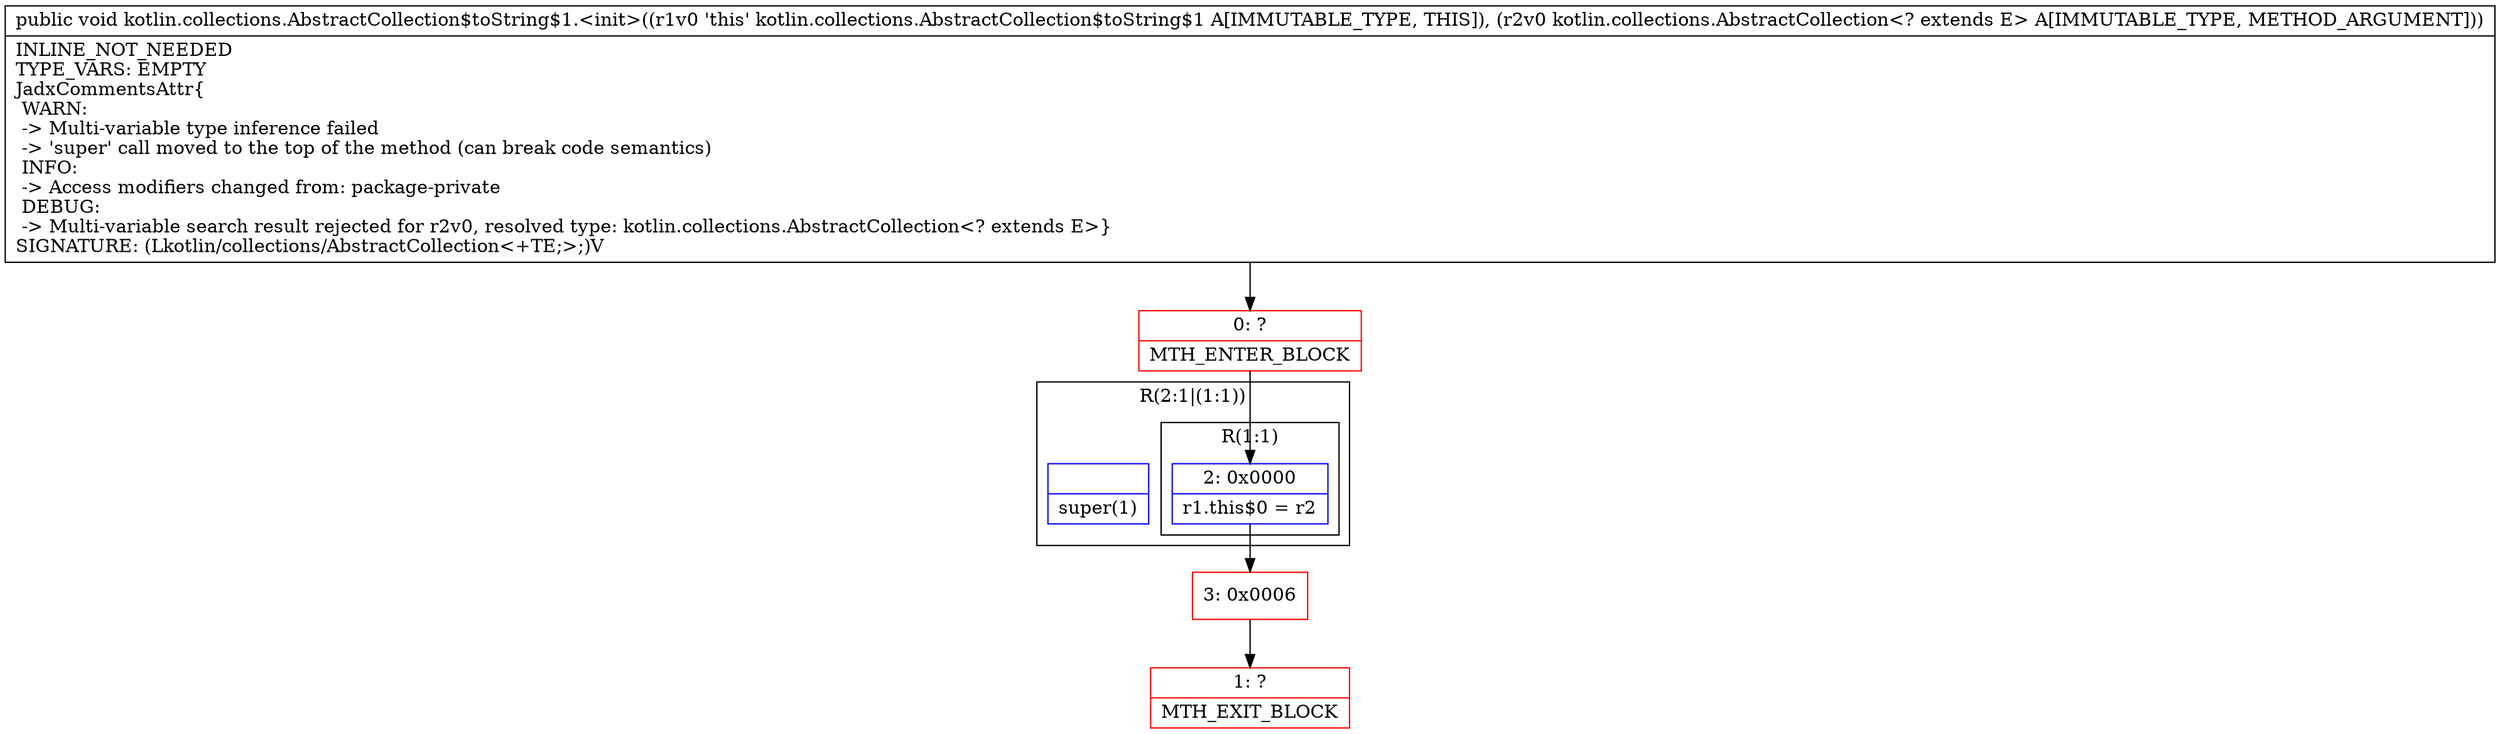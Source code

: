 digraph "CFG forkotlin.collections.AbstractCollection$toString$1.\<init\>(Lkotlin\/collections\/AbstractCollection;)V" {
subgraph cluster_Region_217535901 {
label = "R(2:1|(1:1))";
node [shape=record,color=blue];
Node_InsnContainer_1823629515 [shape=record,label="{|super(1)\l}"];
subgraph cluster_Region_265726817 {
label = "R(1:1)";
node [shape=record,color=blue];
Node_2 [shape=record,label="{2\:\ 0x0000|r1.this$0 = r2\l}"];
}
}
Node_0 [shape=record,color=red,label="{0\:\ ?|MTH_ENTER_BLOCK\l}"];
Node_3 [shape=record,color=red,label="{3\:\ 0x0006}"];
Node_1 [shape=record,color=red,label="{1\:\ ?|MTH_EXIT_BLOCK\l}"];
MethodNode[shape=record,label="{public void kotlin.collections.AbstractCollection$toString$1.\<init\>((r1v0 'this' kotlin.collections.AbstractCollection$toString$1 A[IMMUTABLE_TYPE, THIS]), (r2v0 kotlin.collections.AbstractCollection\<? extends E\> A[IMMUTABLE_TYPE, METHOD_ARGUMENT]))  | INLINE_NOT_NEEDED\lTYPE_VARS: EMPTY\lJadxCommentsAttr\{\l WARN: \l \-\> Multi\-variable type inference failed\l \-\> 'super' call moved to the top of the method (can break code semantics)\l INFO: \l \-\> Access modifiers changed from: package\-private\l DEBUG: \l \-\> Multi\-variable search result rejected for r2v0, resolved type: kotlin.collections.AbstractCollection\<? extends E\>\}\lSIGNATURE: (Lkotlin\/collections\/AbstractCollection\<+TE;\>;)V\l}"];
MethodNode -> Node_0;Node_2 -> Node_3;
Node_0 -> Node_2;
Node_3 -> Node_1;
}


